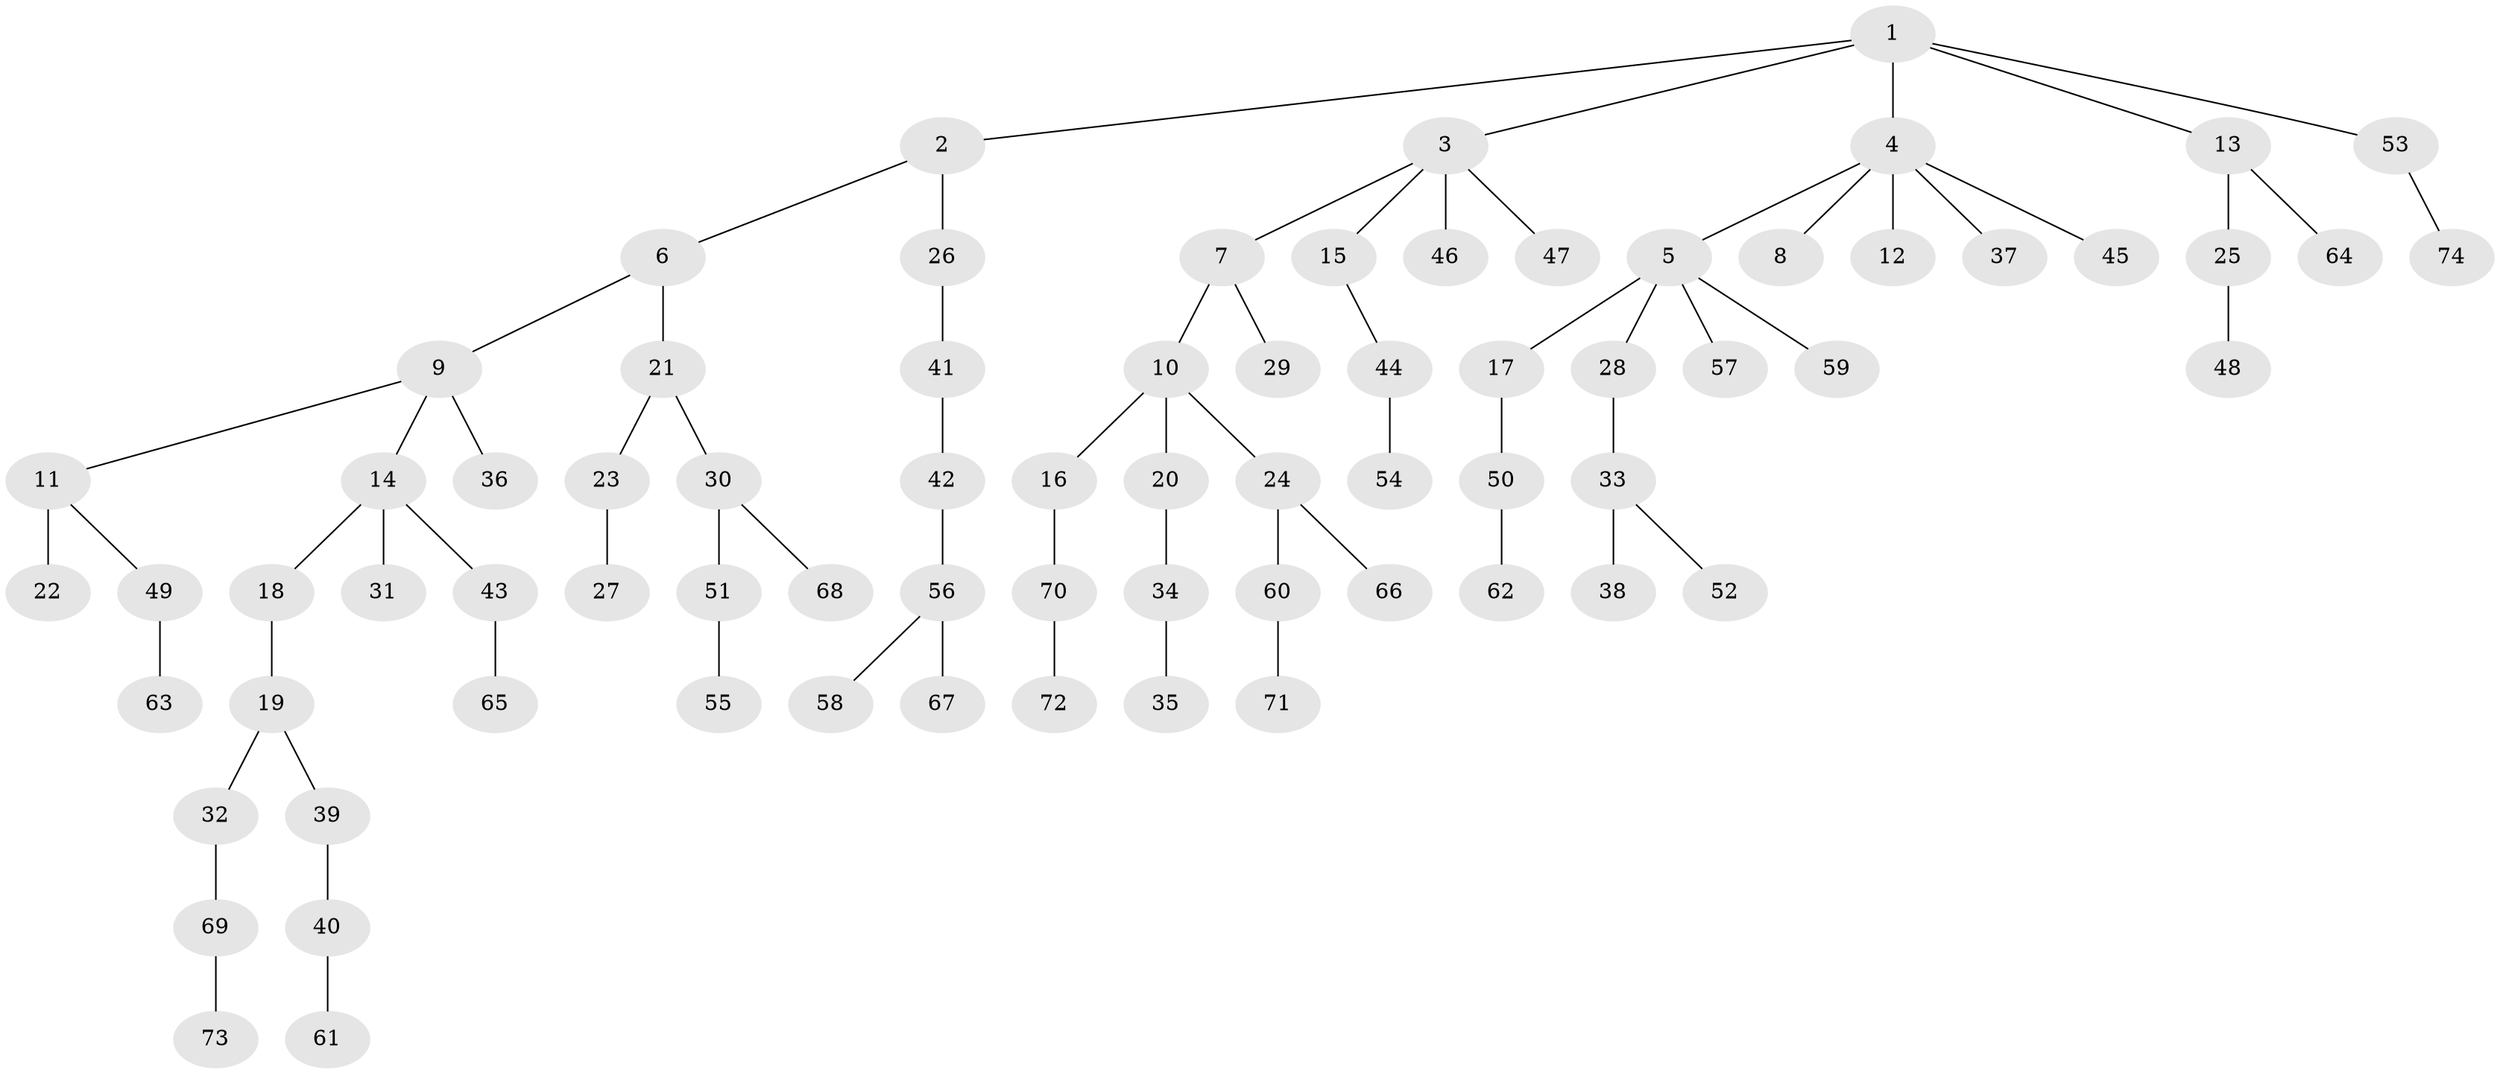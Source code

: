 // original degree distribution, {6: 0.02040816326530612, 4: 0.08843537414965986, 5: 0.013605442176870748, 7: 0.006802721088435374, 3: 0.1292517006802721, 2: 0.2653061224489796, 1: 0.47619047619047616}
// Generated by graph-tools (version 1.1) at 2025/51/03/04/25 22:51:59]
// undirected, 74 vertices, 73 edges
graph export_dot {
  node [color=gray90,style=filled];
  1;
  2;
  3;
  4;
  5;
  6;
  7;
  8;
  9;
  10;
  11;
  12;
  13;
  14;
  15;
  16;
  17;
  18;
  19;
  20;
  21;
  22;
  23;
  24;
  25;
  26;
  27;
  28;
  29;
  30;
  31;
  32;
  33;
  34;
  35;
  36;
  37;
  38;
  39;
  40;
  41;
  42;
  43;
  44;
  45;
  46;
  47;
  48;
  49;
  50;
  51;
  52;
  53;
  54;
  55;
  56;
  57;
  58;
  59;
  60;
  61;
  62;
  63;
  64;
  65;
  66;
  67;
  68;
  69;
  70;
  71;
  72;
  73;
  74;
  1 -- 2 [weight=1.0];
  1 -- 3 [weight=1.0];
  1 -- 4 [weight=1.0];
  1 -- 13 [weight=1.0];
  1 -- 53 [weight=1.0];
  2 -- 6 [weight=1.0];
  2 -- 26 [weight=1.0];
  3 -- 7 [weight=1.0];
  3 -- 15 [weight=1.0];
  3 -- 46 [weight=1.0];
  3 -- 47 [weight=1.0];
  4 -- 5 [weight=1.0];
  4 -- 8 [weight=1.0];
  4 -- 12 [weight=1.0];
  4 -- 37 [weight=1.0];
  4 -- 45 [weight=1.0];
  5 -- 17 [weight=1.0];
  5 -- 28 [weight=1.0];
  5 -- 57 [weight=1.0];
  5 -- 59 [weight=1.0];
  6 -- 9 [weight=1.0];
  6 -- 21 [weight=1.0];
  7 -- 10 [weight=1.0];
  7 -- 29 [weight=1.0];
  9 -- 11 [weight=1.0];
  9 -- 14 [weight=1.0];
  9 -- 36 [weight=1.0];
  10 -- 16 [weight=1.0];
  10 -- 20 [weight=1.0];
  10 -- 24 [weight=1.0];
  11 -- 22 [weight=3.0];
  11 -- 49 [weight=1.0];
  13 -- 25 [weight=1.0];
  13 -- 64 [weight=1.0];
  14 -- 18 [weight=1.0];
  14 -- 31 [weight=1.0];
  14 -- 43 [weight=1.0];
  15 -- 44 [weight=1.0];
  16 -- 70 [weight=2.0];
  17 -- 50 [weight=1.0];
  18 -- 19 [weight=2.0];
  19 -- 32 [weight=1.0];
  19 -- 39 [weight=1.0];
  20 -- 34 [weight=1.0];
  21 -- 23 [weight=1.0];
  21 -- 30 [weight=1.0];
  23 -- 27 [weight=2.0];
  24 -- 60 [weight=1.0];
  24 -- 66 [weight=1.0];
  25 -- 48 [weight=1.0];
  26 -- 41 [weight=2.0];
  28 -- 33 [weight=1.0];
  30 -- 51 [weight=1.0];
  30 -- 68 [weight=1.0];
  32 -- 69 [weight=1.0];
  33 -- 38 [weight=1.0];
  33 -- 52 [weight=1.0];
  34 -- 35 [weight=1.0];
  39 -- 40 [weight=1.0];
  40 -- 61 [weight=1.0];
  41 -- 42 [weight=1.0];
  42 -- 56 [weight=1.0];
  43 -- 65 [weight=1.0];
  44 -- 54 [weight=1.0];
  49 -- 63 [weight=1.0];
  50 -- 62 [weight=1.0];
  51 -- 55 [weight=1.0];
  53 -- 74 [weight=1.0];
  56 -- 58 [weight=1.0];
  56 -- 67 [weight=1.0];
  60 -- 71 [weight=1.0];
  69 -- 73 [weight=1.0];
  70 -- 72 [weight=1.0];
}
